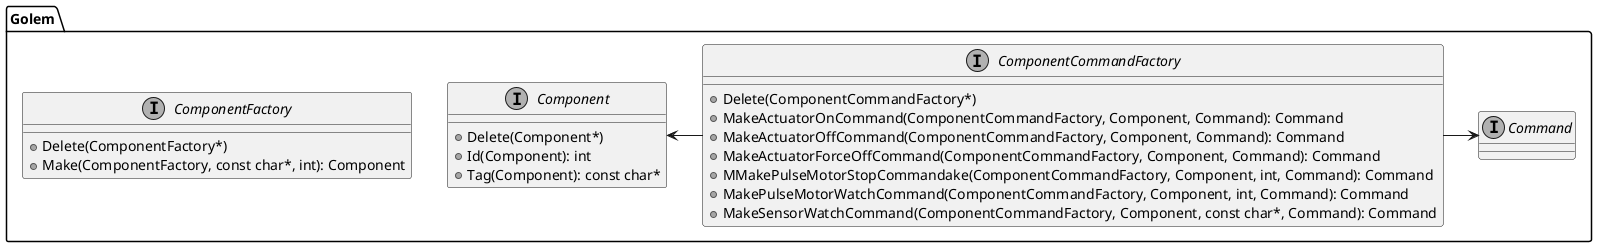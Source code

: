 ﻿@startuml component_class_diagram
skinparam {
    defaultFontName Ricty Diminished
    monochrome true
}

package Golem {
        interface Component {
            + Delete(Component*)
            + Id(Component): int
            + Tag(Component): const char*
        }

        interface ComponentFactory {
            + Delete(ComponentFactory*)
            + Make(ComponentFactory, const char*, int): Component
        }

        interface ComponentCommandFactory {
            + Delete(ComponentCommandFactory*)
            + MakeActuatorOnCommand(ComponentCommandFactory, Component, Command): Command
            + MakeActuatorOffCommand(ComponentCommandFactory, Component, Command): Command
            + MakeActuatorForceOffCommand(ComponentCommandFactory, Component, Command): Command
            + MMakePulseMotorStopCommandake(ComponentCommandFactory, Component, int, Command): Command
            + MakePulseMotorWatchCommand(ComponentCommandFactory, Component, int, Command): Command
            + MakeSensorWatchCommand(ComponentCommandFactory, Component, const char*, Command): Command
        }

        interface Command

        ComponentCommandFactory -> Command
        ComponentCommandFactory -l-> Component
}
@enduml
